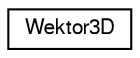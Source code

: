 digraph "Graficzna hierarchia klas"
{
  edge [fontname="FreeSans",fontsize="10",labelfontname="FreeSans",labelfontsize="10"];
  node [fontname="FreeSans",fontsize="10",shape=record];
  rankdir="LR";
  Node1 [label="Wektor3D",height=0.2,width=0.4,color="black", fillcolor="white", style="filled",URL="$class_wektor3_d.html",tooltip="Wektor z przestrzeni 3D. "];
}
